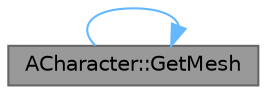 digraph "ACharacter::GetMesh"
{
 // INTERACTIVE_SVG=YES
 // LATEX_PDF_SIZE
  bgcolor="transparent";
  edge [fontname=Helvetica,fontsize=10,labelfontname=Helvetica,labelfontsize=10];
  node [fontname=Helvetica,fontsize=10,shape=box,height=0.2,width=0.4];
  rankdir="LR";
  Node1 [id="Node000001",label="ACharacter::GetMesh",height=0.2,width=0.4,color="gray40", fillcolor="grey60", style="filled", fontcolor="black",tooltip="Returns Mesh subobject."];
  Node1 -> Node1 [id="edge1_Node000001_Node000001",color="steelblue1",style="solid",tooltip=" "];
}
